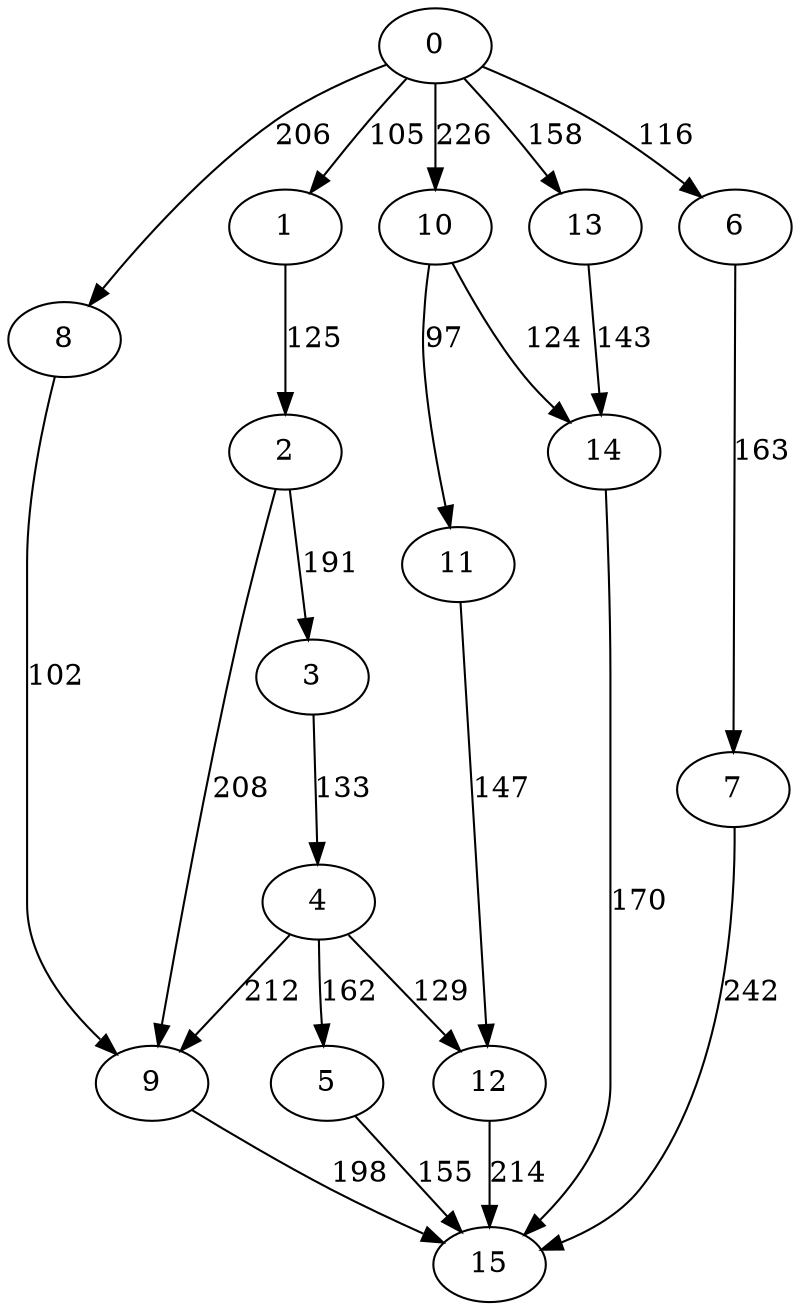 digraph t20p6r7_17 {
0 -> 1 [ label = 105 ];
0 -> 6 [ label = 116 ];
0 -> 8 [ label = 206 ];
0 -> 10 [ label = 226 ];
0 -> 13 [ label = 158 ];
1 -> 2 [ label = 125 ];
2 -> 3 [ label = 191 ];
2 -> 9 [ label = 208 ];
3 -> 4 [ label = 133 ];
4 -> 5 [ label = 162 ];
4 -> 9 [ label = 212 ];
4 -> 12 [ label = 129 ];
5 -> 15 [ label = 155 ];
6 -> 7 [ label = 163 ];
7 -> 15 [ label = 242 ];
8 -> 9 [ label = 102 ];
9 -> 15 [ label = 198 ];
10 -> 11 [ label = 97 ];
10 -> 14 [ label = 124 ];
11 -> 12 [ label = 147 ];
12 -> 15 [ label = 214 ];
13 -> 14 [ label = 143 ];
14 -> 15 [ label = 170 ];
 }

